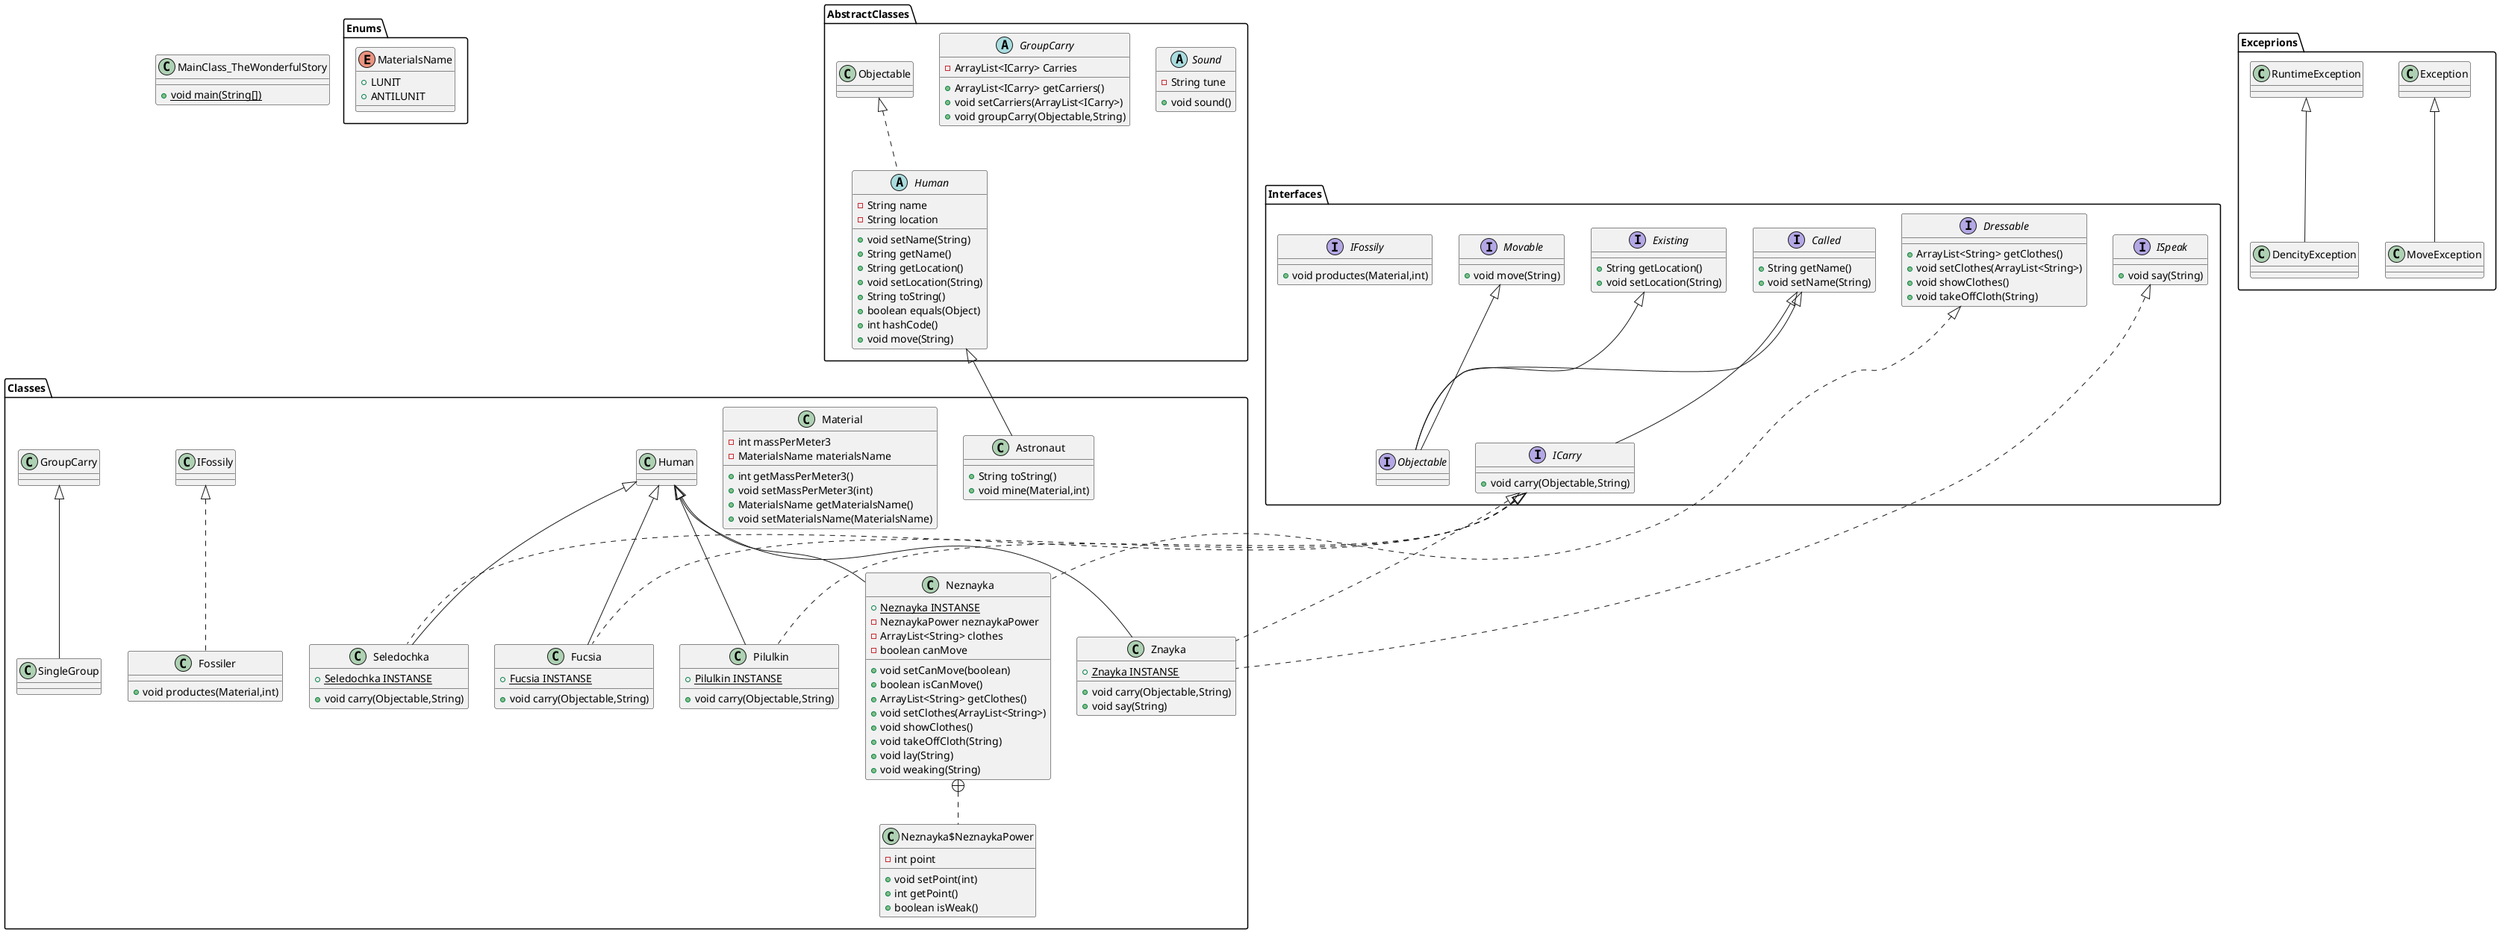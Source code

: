 @startuml
class MainClass_TheWonderfulStory {
+ {static} void main(String[])
}
enum Enums.MaterialsName {
+  LUNIT
+  ANTILUNIT
}
interface Interfaces.Objectable {
}
class Classes.Astronaut {
+ String toString()
+ void mine(Material,int)
}
class Classes.Fossiler {
+ void productes(Material,int)
}
interface Interfaces.Called {
+ String getName()
+ void setName(String)
}
interface Interfaces.Dressable {
+ ArrayList<String> getClothes()
+ void setClothes(ArrayList<String>)
+ void showClothes()
+ void takeOffCloth(String)
}
class Classes.Material {
- int massPerMeter3
- MaterialsName materialsName
+ int getMassPerMeter3()
+ void setMassPerMeter3(int)
+ MaterialsName getMaterialsName()
+ void setMaterialsName(MaterialsName)
}
class Exceprions.MoveException {
}
interface Interfaces.ICarry {
+ void carry(Objectable,String)
}
class Classes.Znayka {
+ {static} Znayka INSTANSE
+ void carry(Objectable,String)
+ void say(String)
}
class Classes.Fucsia {
+ {static} Fucsia INSTANSE
+ void carry(Objectable,String)
}
interface Interfaces.Existing {
+ String getLocation()
+ void setLocation(String)
}
interface Interfaces.ISpeak {
+ void say(String)
}
class Classes.SingleGroup {
}
interface Interfaces.Movable {
+ void move(String)
}
abstract class AbstractClasses.Sound {
- String tune
+ void sound()
}
class Classes.Neznayka {
+ {static} Neznayka INSTANSE
- NeznaykaPower neznaykaPower
- ArrayList<String> clothes
- boolean canMove
+ void setCanMove(boolean)
+ boolean isCanMove()
+ ArrayList<String> getClothes()
+ void setClothes(ArrayList<String>)
+ void showClothes()
+ void takeOffCloth(String)
+ void lay(String)
+ void weaking(String)
}
class Classes.Neznayka$NeznaykaPower {
- int point
+ void setPoint(int)
+ int getPoint()
+ boolean isWeak()
}
class Classes.Pilulkin {
+ {static} Pilulkin INSTANSE
+ void carry(Objectable,String)
}
interface Interfaces.IFossily {
+ void productes(Material,int)
}
abstract class AbstractClasses.Human {
- String name
- String location
+ void setName(String)
+ String getName()
+ String getLocation()
+ void setLocation(String)
+ String toString()
+ boolean equals(Object)
+ int hashCode()
+ void move(String)
}
class Classes.Seledochka {
+ {static} Seledochka INSTANSE
+ void carry(Objectable,String)
}
abstract class AbstractClasses.GroupCarry {
- ArrayList<ICarry> Carries
+ ArrayList<ICarry> getCarriers()
+ void setCarriers(ArrayList<ICarry>)
+ void groupCarry(Objectable,String)
}
class Exceprions.DencityException {
}


Interfaces.Movable <|-- Interfaces.Objectable
Interfaces.Called <|-- Interfaces.Objectable
Interfaces.Existing <|-- Interfaces.Objectable
AbstractClasses.Human <|-- Classes.Astronaut
Classes.IFossily <|.. Classes.Fossiler
Exceprions.Exception <|-- Exceprions.MoveException
Interfaces.Called <|-- Interfaces.ICarry
Interfaces.ICarry <|.. Classes.Znayka
Interfaces.ISpeak <|.. Classes.Znayka
Classes.Human <|-- Classes.Znayka
Interfaces.ICarry <|.. Classes.Fucsia
Classes.Human <|-- Classes.Fucsia
Classes.GroupCarry <|-- Classes.SingleGroup
Interfaces.Dressable <|.. Classes.Neznayka
Classes.Human <|-- Classes.Neznayka
Classes.Neznayka +.. Classes.Neznayka$NeznaykaPower
Interfaces.ICarry <|.. Classes.Pilulkin
Classes.Human <|-- Classes.Pilulkin
AbstractClasses.Objectable <|.. AbstractClasses.Human
Interfaces.ICarry <|.. Classes.Seledochka
Classes.Human <|-- Classes.Seledochka
Exceprions.RuntimeException <|-- Exceprions.DencityException
@enduml